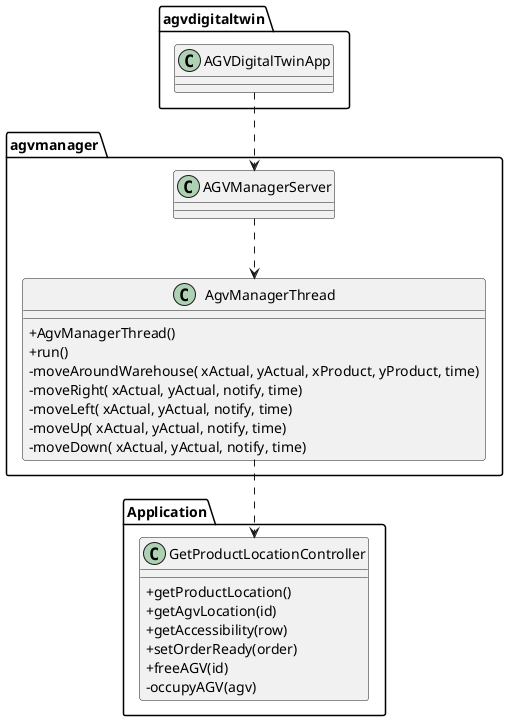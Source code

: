 @startuml
skinparam classAttributeIconSize 0


package "agvdigitaltwin"{
class AGVDigitalTwinApp{
}
}

package "agvmanager"{
class AGVManagerServer{
}
class AgvManagerThread{
+AgvManagerThread()
+run()
-moveAroundWarehouse( xActual, yActual, xProduct, yProduct, time)
-moveRight( xActual, yActual, notify, time)
-moveLeft( xActual, yActual, notify, time)
-moveUp( xActual, yActual, notify, time)
-moveDown( xActual, yActual, notify, time)
}
}

package "Application"{
class GetProductLocationController{
+getProductLocation()
+getAgvLocation(id)
+getAccessibility(row)
+setOrderReady(order)
+freeAGV(id)
-occupyAGV(agv)
}
}



AGVManagerServer .-> AgvManagerThread
AGVDigitalTwinApp .-> AGVManagerServer
AgvManagerThread .-> GetProductLocationController



@enduml